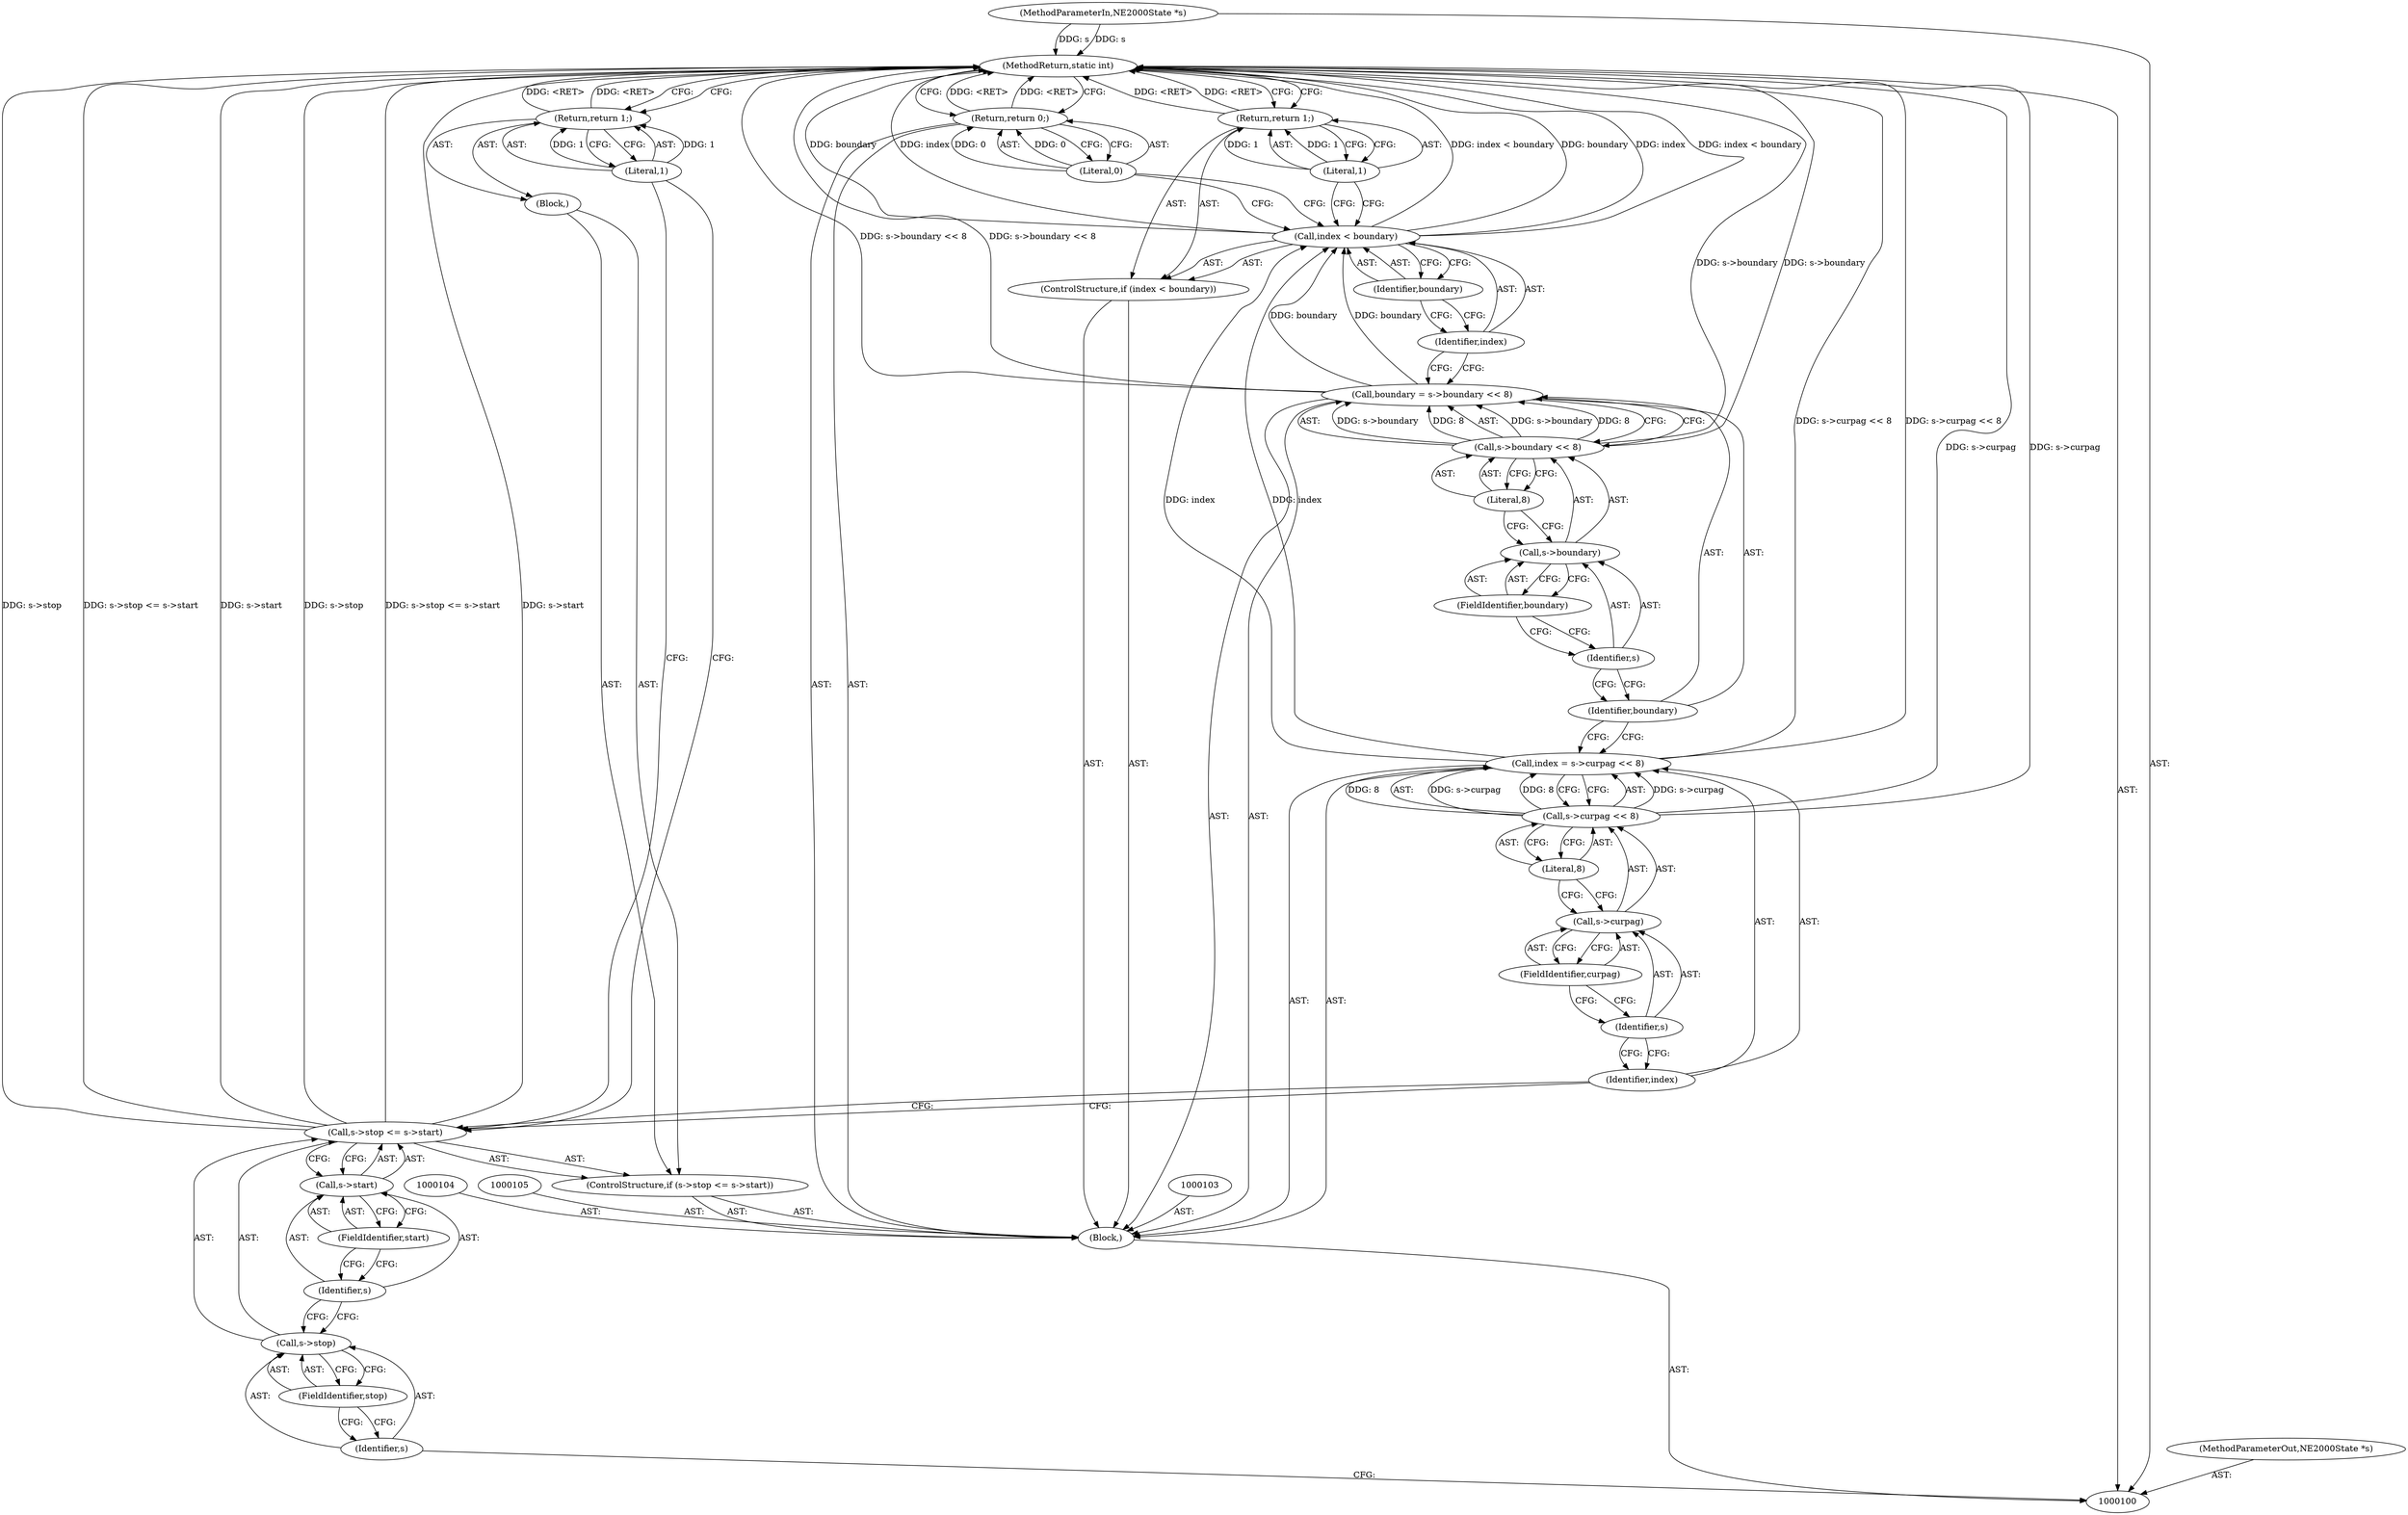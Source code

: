 digraph "0_qemu_415ab35a441eca767d033a2702223e785b9d5190" {
"1000139" [label="(MethodReturn,static int)"];
"1000101" [label="(MethodParameterIn,NE2000State *s)"];
"1000170" [label="(MethodParameterOut,NE2000State *s)"];
"1000126" [label="(Call,s->boundary << 8)"];
"1000127" [label="(Call,s->boundary)"];
"1000128" [label="(Identifier,s)"];
"1000129" [label="(FieldIdentifier,boundary)"];
"1000130" [label="(Literal,8)"];
"1000124" [label="(Call,boundary = s->boundary << 8)"];
"1000125" [label="(Identifier,boundary)"];
"1000134" [label="(Identifier,boundary)"];
"1000131" [label="(ControlStructure,if (index < boundary))"];
"1000132" [label="(Call,index < boundary)"];
"1000133" [label="(Identifier,index)"];
"1000136" [label="(Literal,1)"];
"1000135" [label="(Return,return 1;)"];
"1000138" [label="(Literal,0)"];
"1000137" [label="(Return,return 0;)"];
"1000102" [label="(Block,)"];
"1000110" [label="(FieldIdentifier,stop)"];
"1000111" [label="(Call,s->start)"];
"1000112" [label="(Identifier,s)"];
"1000113" [label="(FieldIdentifier,start)"];
"1000114" [label="(Block,)"];
"1000106" [label="(ControlStructure,if (s->stop <= s->start))"];
"1000107" [label="(Call,s->stop <= s->start)"];
"1000108" [label="(Call,s->stop)"];
"1000109" [label="(Identifier,s)"];
"1000116" [label="(Literal,1)"];
"1000115" [label="(Return,return 1;)"];
"1000119" [label="(Call,s->curpag << 8)"];
"1000120" [label="(Call,s->curpag)"];
"1000121" [label="(Identifier,s)"];
"1000122" [label="(FieldIdentifier,curpag)"];
"1000123" [label="(Literal,8)"];
"1000117" [label="(Call,index = s->curpag << 8)"];
"1000118" [label="(Identifier,index)"];
"1000139" -> "1000100"  [label="AST: "];
"1000139" -> "1000115"  [label="CFG: "];
"1000139" -> "1000135"  [label="CFG: "];
"1000139" -> "1000137"  [label="CFG: "];
"1000124" -> "1000139"  [label="DDG: s->boundary << 8"];
"1000107" -> "1000139"  [label="DDG: s->stop"];
"1000107" -> "1000139"  [label="DDG: s->stop <= s->start"];
"1000107" -> "1000139"  [label="DDG: s->start"];
"1000132" -> "1000139"  [label="DDG: index < boundary"];
"1000132" -> "1000139"  [label="DDG: boundary"];
"1000132" -> "1000139"  [label="DDG: index"];
"1000126" -> "1000139"  [label="DDG: s->boundary"];
"1000117" -> "1000139"  [label="DDG: s->curpag << 8"];
"1000101" -> "1000139"  [label="DDG: s"];
"1000119" -> "1000139"  [label="DDG: s->curpag"];
"1000135" -> "1000139"  [label="DDG: <RET>"];
"1000137" -> "1000139"  [label="DDG: <RET>"];
"1000115" -> "1000139"  [label="DDG: <RET>"];
"1000101" -> "1000100"  [label="AST: "];
"1000101" -> "1000139"  [label="DDG: s"];
"1000170" -> "1000100"  [label="AST: "];
"1000126" -> "1000124"  [label="AST: "];
"1000126" -> "1000130"  [label="CFG: "];
"1000127" -> "1000126"  [label="AST: "];
"1000130" -> "1000126"  [label="AST: "];
"1000124" -> "1000126"  [label="CFG: "];
"1000126" -> "1000139"  [label="DDG: s->boundary"];
"1000126" -> "1000124"  [label="DDG: s->boundary"];
"1000126" -> "1000124"  [label="DDG: 8"];
"1000127" -> "1000126"  [label="AST: "];
"1000127" -> "1000129"  [label="CFG: "];
"1000128" -> "1000127"  [label="AST: "];
"1000129" -> "1000127"  [label="AST: "];
"1000130" -> "1000127"  [label="CFG: "];
"1000128" -> "1000127"  [label="AST: "];
"1000128" -> "1000125"  [label="CFG: "];
"1000129" -> "1000128"  [label="CFG: "];
"1000129" -> "1000127"  [label="AST: "];
"1000129" -> "1000128"  [label="CFG: "];
"1000127" -> "1000129"  [label="CFG: "];
"1000130" -> "1000126"  [label="AST: "];
"1000130" -> "1000127"  [label="CFG: "];
"1000126" -> "1000130"  [label="CFG: "];
"1000124" -> "1000102"  [label="AST: "];
"1000124" -> "1000126"  [label="CFG: "];
"1000125" -> "1000124"  [label="AST: "];
"1000126" -> "1000124"  [label="AST: "];
"1000133" -> "1000124"  [label="CFG: "];
"1000124" -> "1000139"  [label="DDG: s->boundary << 8"];
"1000126" -> "1000124"  [label="DDG: s->boundary"];
"1000126" -> "1000124"  [label="DDG: 8"];
"1000124" -> "1000132"  [label="DDG: boundary"];
"1000125" -> "1000124"  [label="AST: "];
"1000125" -> "1000117"  [label="CFG: "];
"1000128" -> "1000125"  [label="CFG: "];
"1000134" -> "1000132"  [label="AST: "];
"1000134" -> "1000133"  [label="CFG: "];
"1000132" -> "1000134"  [label="CFG: "];
"1000131" -> "1000102"  [label="AST: "];
"1000132" -> "1000131"  [label="AST: "];
"1000135" -> "1000131"  [label="AST: "];
"1000132" -> "1000131"  [label="AST: "];
"1000132" -> "1000134"  [label="CFG: "];
"1000133" -> "1000132"  [label="AST: "];
"1000134" -> "1000132"  [label="AST: "];
"1000136" -> "1000132"  [label="CFG: "];
"1000138" -> "1000132"  [label="CFG: "];
"1000132" -> "1000139"  [label="DDG: index < boundary"];
"1000132" -> "1000139"  [label="DDG: boundary"];
"1000132" -> "1000139"  [label="DDG: index"];
"1000117" -> "1000132"  [label="DDG: index"];
"1000124" -> "1000132"  [label="DDG: boundary"];
"1000133" -> "1000132"  [label="AST: "];
"1000133" -> "1000124"  [label="CFG: "];
"1000134" -> "1000133"  [label="CFG: "];
"1000136" -> "1000135"  [label="AST: "];
"1000136" -> "1000132"  [label="CFG: "];
"1000135" -> "1000136"  [label="CFG: "];
"1000136" -> "1000135"  [label="DDG: 1"];
"1000135" -> "1000131"  [label="AST: "];
"1000135" -> "1000136"  [label="CFG: "];
"1000136" -> "1000135"  [label="AST: "];
"1000139" -> "1000135"  [label="CFG: "];
"1000135" -> "1000139"  [label="DDG: <RET>"];
"1000136" -> "1000135"  [label="DDG: 1"];
"1000138" -> "1000137"  [label="AST: "];
"1000138" -> "1000132"  [label="CFG: "];
"1000137" -> "1000138"  [label="CFG: "];
"1000138" -> "1000137"  [label="DDG: 0"];
"1000137" -> "1000102"  [label="AST: "];
"1000137" -> "1000138"  [label="CFG: "];
"1000138" -> "1000137"  [label="AST: "];
"1000139" -> "1000137"  [label="CFG: "];
"1000137" -> "1000139"  [label="DDG: <RET>"];
"1000138" -> "1000137"  [label="DDG: 0"];
"1000102" -> "1000100"  [label="AST: "];
"1000103" -> "1000102"  [label="AST: "];
"1000104" -> "1000102"  [label="AST: "];
"1000105" -> "1000102"  [label="AST: "];
"1000106" -> "1000102"  [label="AST: "];
"1000117" -> "1000102"  [label="AST: "];
"1000124" -> "1000102"  [label="AST: "];
"1000131" -> "1000102"  [label="AST: "];
"1000137" -> "1000102"  [label="AST: "];
"1000110" -> "1000108"  [label="AST: "];
"1000110" -> "1000109"  [label="CFG: "];
"1000108" -> "1000110"  [label="CFG: "];
"1000111" -> "1000107"  [label="AST: "];
"1000111" -> "1000113"  [label="CFG: "];
"1000112" -> "1000111"  [label="AST: "];
"1000113" -> "1000111"  [label="AST: "];
"1000107" -> "1000111"  [label="CFG: "];
"1000112" -> "1000111"  [label="AST: "];
"1000112" -> "1000108"  [label="CFG: "];
"1000113" -> "1000112"  [label="CFG: "];
"1000113" -> "1000111"  [label="AST: "];
"1000113" -> "1000112"  [label="CFG: "];
"1000111" -> "1000113"  [label="CFG: "];
"1000114" -> "1000106"  [label="AST: "];
"1000115" -> "1000114"  [label="AST: "];
"1000106" -> "1000102"  [label="AST: "];
"1000107" -> "1000106"  [label="AST: "];
"1000114" -> "1000106"  [label="AST: "];
"1000107" -> "1000106"  [label="AST: "];
"1000107" -> "1000111"  [label="CFG: "];
"1000108" -> "1000107"  [label="AST: "];
"1000111" -> "1000107"  [label="AST: "];
"1000116" -> "1000107"  [label="CFG: "];
"1000118" -> "1000107"  [label="CFG: "];
"1000107" -> "1000139"  [label="DDG: s->stop"];
"1000107" -> "1000139"  [label="DDG: s->stop <= s->start"];
"1000107" -> "1000139"  [label="DDG: s->start"];
"1000108" -> "1000107"  [label="AST: "];
"1000108" -> "1000110"  [label="CFG: "];
"1000109" -> "1000108"  [label="AST: "];
"1000110" -> "1000108"  [label="AST: "];
"1000112" -> "1000108"  [label="CFG: "];
"1000109" -> "1000108"  [label="AST: "];
"1000109" -> "1000100"  [label="CFG: "];
"1000110" -> "1000109"  [label="CFG: "];
"1000116" -> "1000115"  [label="AST: "];
"1000116" -> "1000107"  [label="CFG: "];
"1000115" -> "1000116"  [label="CFG: "];
"1000116" -> "1000115"  [label="DDG: 1"];
"1000115" -> "1000114"  [label="AST: "];
"1000115" -> "1000116"  [label="CFG: "];
"1000116" -> "1000115"  [label="AST: "];
"1000139" -> "1000115"  [label="CFG: "];
"1000115" -> "1000139"  [label="DDG: <RET>"];
"1000116" -> "1000115"  [label="DDG: 1"];
"1000119" -> "1000117"  [label="AST: "];
"1000119" -> "1000123"  [label="CFG: "];
"1000120" -> "1000119"  [label="AST: "];
"1000123" -> "1000119"  [label="AST: "];
"1000117" -> "1000119"  [label="CFG: "];
"1000119" -> "1000139"  [label="DDG: s->curpag"];
"1000119" -> "1000117"  [label="DDG: s->curpag"];
"1000119" -> "1000117"  [label="DDG: 8"];
"1000120" -> "1000119"  [label="AST: "];
"1000120" -> "1000122"  [label="CFG: "];
"1000121" -> "1000120"  [label="AST: "];
"1000122" -> "1000120"  [label="AST: "];
"1000123" -> "1000120"  [label="CFG: "];
"1000121" -> "1000120"  [label="AST: "];
"1000121" -> "1000118"  [label="CFG: "];
"1000122" -> "1000121"  [label="CFG: "];
"1000122" -> "1000120"  [label="AST: "];
"1000122" -> "1000121"  [label="CFG: "];
"1000120" -> "1000122"  [label="CFG: "];
"1000123" -> "1000119"  [label="AST: "];
"1000123" -> "1000120"  [label="CFG: "];
"1000119" -> "1000123"  [label="CFG: "];
"1000117" -> "1000102"  [label="AST: "];
"1000117" -> "1000119"  [label="CFG: "];
"1000118" -> "1000117"  [label="AST: "];
"1000119" -> "1000117"  [label="AST: "];
"1000125" -> "1000117"  [label="CFG: "];
"1000117" -> "1000139"  [label="DDG: s->curpag << 8"];
"1000119" -> "1000117"  [label="DDG: s->curpag"];
"1000119" -> "1000117"  [label="DDG: 8"];
"1000117" -> "1000132"  [label="DDG: index"];
"1000118" -> "1000117"  [label="AST: "];
"1000118" -> "1000107"  [label="CFG: "];
"1000121" -> "1000118"  [label="CFG: "];
}
